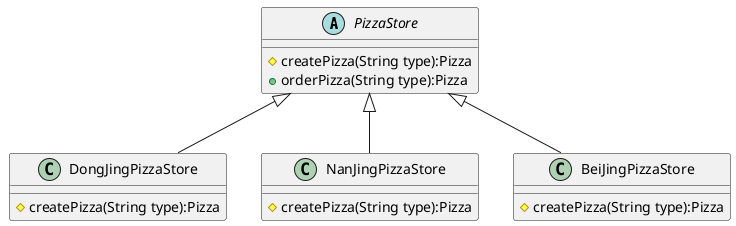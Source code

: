 @startuml
'https://plantuml.com/class-diagram

abstract class PizzaStore{
    # createPizza(String type):Pizza
    + orderPizza(String type):Pizza
}
PizzaStore <|-- DongJingPizzaStore
PizzaStore <|-- NanJingPizzaStore
PizzaStore <|-- BeiJingPizzaStore

class DongJingPizzaStore{
    # createPizza(String type):Pizza
}

class NanJingPizzaStore{
    # createPizza(String type):Pizza
}

class BeiJingPizzaStore{
    # createPizza(String type):Pizza
}
@enduml